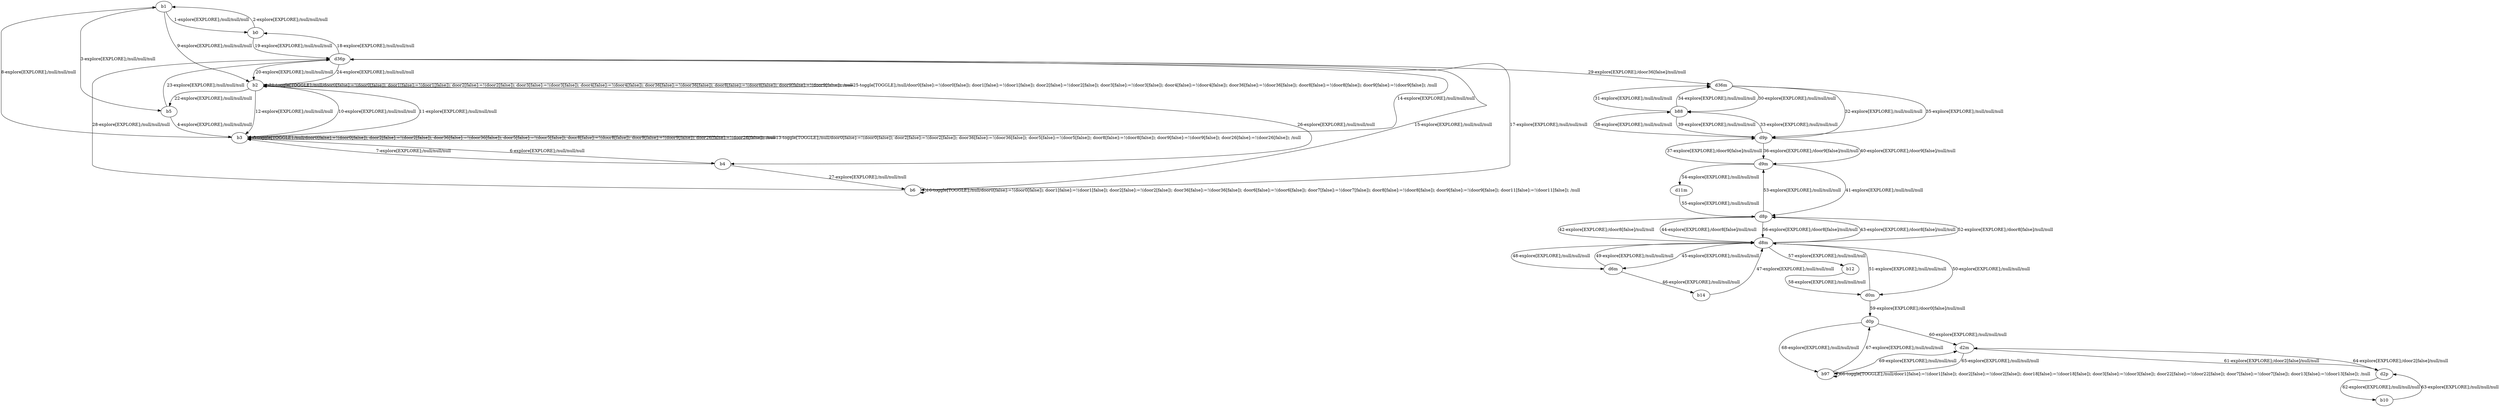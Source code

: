 # Total number of goals covered by this test: 1
# b97 --> d2m

digraph g {
"b1" -> "b0" [label = "1-explore[EXPLORE];/null/null/null"];
"b0" -> "b1" [label = "2-explore[EXPLORE];/null/null/null"];
"b1" -> "b5" [label = "3-explore[EXPLORE];/null/null/null"];
"b5" -> "b3" [label = "4-explore[EXPLORE];/null/null/null"];
"b3" -> "b3" [label = "5-toggle[TOGGLE];/null/door0[false]:=!(door0[false]); door2[false]:=!(door2[false]); door36[false]:=!(door36[false]); door5[false]:=!(door5[false]); door8[false]:=!(door8[false]); door9[false]:=!(door9[false]); door26[false]:=!(door26[false]); /null"];
"b3" -> "b4" [label = "6-explore[EXPLORE];/null/null/null"];
"b4" -> "b3" [label = "7-explore[EXPLORE];/null/null/null"];
"b3" -> "b1" [label = "8-explore[EXPLORE];/null/null/null"];
"b1" -> "b2" [label = "9-explore[EXPLORE];/null/null/null"];
"b2" -> "b3" [label = "10-explore[EXPLORE];/null/null/null"];
"b3" -> "b2" [label = "11-explore[EXPLORE];/null/null/null"];
"b2" -> "b3" [label = "12-explore[EXPLORE];/null/null/null"];
"b3" -> "b3" [label = "13-toggle[TOGGLE];/null/door0[false]:=!(door0[false]); door2[false]:=!(door2[false]); door36[false]:=!(door36[false]); door5[false]:=!(door5[false]); door8[false]:=!(door8[false]); door9[false]:=!(door9[false]); door26[false]:=!(door26[false]); /null"];
"b3" -> "d36p" [label = "14-explore[EXPLORE];/null/null/null"];
"d36p" -> "b6" [label = "15-explore[EXPLORE];/null/null/null"];
"b6" -> "b6" [label = "16-toggle[TOGGLE];/null/door0[false]:=!(door0[false]); door1[false]:=!(door1[false]); door2[false]:=!(door2[false]); door36[false]:=!(door36[false]); door6[false]:=!(door6[false]); door7[false]:=!(door7[false]); door8[false]:=!(door8[false]); door9[false]:=!(door9[false]); door11[false]:=!(door11[false]); /null"];
"b6" -> "d36p" [label = "17-explore[EXPLORE];/null/null/null"];
"d36p" -> "b0" [label = "18-explore[EXPLORE];/null/null/null"];
"b0" -> "d36p" [label = "19-explore[EXPLORE];/null/null/null"];
"d36p" -> "b2" [label = "20-explore[EXPLORE];/null/null/null"];
"b2" -> "b2" [label = "21-toggle[TOGGLE];/null/door0[false]:=!(door0[false]); door1[false]:=!(door1[false]); door2[false]:=!(door2[false]); door3[false]:=!(door3[false]); door4[false]:=!(door4[false]); door36[false]:=!(door36[false]); door8[false]:=!(door8[false]); door9[false]:=!(door9[false]); /null"];
"b2" -> "b5" [label = "22-explore[EXPLORE];/null/null/null"];
"b5" -> "d36p" [label = "23-explore[EXPLORE];/null/null/null"];
"d36p" -> "b2" [label = "24-explore[EXPLORE];/null/null/null"];
"b2" -> "b2" [label = "25-toggle[TOGGLE];/null/door0[false]:=!(door0[false]); door1[false]:=!(door1[false]); door2[false]:=!(door2[false]); door3[false]:=!(door3[false]); door4[false]:=!(door4[false]); door36[false]:=!(door36[false]); door8[false]:=!(door8[false]); door9[false]:=!(door9[false]); /null"];
"b2" -> "b4" [label = "26-explore[EXPLORE];/null/null/null"];
"b4" -> "b6" [label = "27-explore[EXPLORE];/null/null/null"];
"b6" -> "d36p" [label = "28-explore[EXPLORE];/null/null/null"];
"d36p" -> "d36m" [label = "29-explore[EXPLORE];/door36[false]/null/null"];
"d36m" -> "b88" [label = "30-explore[EXPLORE];/null/null/null"];
"b88" -> "d36m" [label = "31-explore[EXPLORE];/null/null/null"];
"d36m" -> "d9p" [label = "32-explore[EXPLORE];/null/null/null"];
"d9p" -> "b88" [label = "33-explore[EXPLORE];/null/null/null"];
"b88" -> "d36m" [label = "34-explore[EXPLORE];/null/null/null"];
"d36m" -> "d9p" [label = "35-explore[EXPLORE];/null/null/null"];
"d9p" -> "d9m" [label = "36-explore[EXPLORE];/door9[false]/null/null"];
"d9m" -> "d9p" [label = "37-explore[EXPLORE];/door9[false]/null/null"];
"d9p" -> "b88" [label = "38-explore[EXPLORE];/null/null/null"];
"b88" -> "d9p" [label = "39-explore[EXPLORE];/null/null/null"];
"d9p" -> "d9m" [label = "40-explore[EXPLORE];/door9[false]/null/null"];
"d9m" -> "d8p" [label = "41-explore[EXPLORE];/null/null/null"];
"d8p" -> "d8m" [label = "42-explore[EXPLORE];/door8[false]/null/null"];
"d8m" -> "d8p" [label = "43-explore[EXPLORE];/door8[false]/null/null"];
"d8p" -> "d8m" [label = "44-explore[EXPLORE];/door8[false]/null/null"];
"d8m" -> "d6m" [label = "45-explore[EXPLORE];/null/null/null"];
"d6m" -> "b14" [label = "46-explore[EXPLORE];/null/null/null"];
"b14" -> "d8m" [label = "47-explore[EXPLORE];/null/null/null"];
"d8m" -> "d6m" [label = "48-explore[EXPLORE];/null/null/null"];
"d6m" -> "d8m" [label = "49-explore[EXPLORE];/null/null/null"];
"d8m" -> "d0m" [label = "50-explore[EXPLORE];/null/null/null"];
"d0m" -> "d8m" [label = "51-explore[EXPLORE];/null/null/null"];
"d8m" -> "d8p" [label = "52-explore[EXPLORE];/door8[false]/null/null"];
"d8p" -> "d9m" [label = "53-explore[EXPLORE];/null/null/null"];
"d9m" -> "d11m" [label = "54-explore[EXPLORE];/null/null/null"];
"d11m" -> "d8p" [label = "55-explore[EXPLORE];/null/null/null"];
"d8p" -> "d8m" [label = "56-explore[EXPLORE];/door8[false]/null/null"];
"d8m" -> "b12" [label = "57-explore[EXPLORE];/null/null/null"];
"b12" -> "d0m" [label = "58-explore[EXPLORE];/null/null/null"];
"d0m" -> "d0p" [label = "59-explore[EXPLORE];/door0[false]/null/null"];
"d0p" -> "d2m" [label = "60-explore[EXPLORE];/null/null/null"];
"d2m" -> "d2p" [label = "61-explore[EXPLORE];/door2[false]/null/null"];
"d2p" -> "b10" [label = "62-explore[EXPLORE];/null/null/null"];
"b10" -> "d2p" [label = "63-explore[EXPLORE];/null/null/null"];
"d2p" -> "d2m" [label = "64-explore[EXPLORE];/door2[false]/null/null"];
"d2m" -> "b97" [label = "65-explore[EXPLORE];/null/null/null"];
"b97" -> "b97" [label = "66-toggle[TOGGLE];/null/door1[false]:=!(door1[false]); door2[false]:=!(door2[false]); door18[false]:=!(door18[false]); door3[false]:=!(door3[false]); door22[false]:=!(door22[false]); door7[false]:=!(door7[false]); door13[false]:=!(door13[false]); /null"];
"b97" -> "d0p" [label = "67-explore[EXPLORE];/null/null/null"];
"d0p" -> "b97" [label = "68-explore[EXPLORE];/null/null/null"];
"b97" -> "d2m" [label = "69-explore[EXPLORE];/null/null/null"];
}